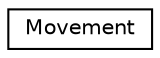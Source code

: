 digraph "Graphical Class Hierarchy"
{
 // LATEX_PDF_SIZE
  edge [fontname="Helvetica",fontsize="10",labelfontname="Helvetica",labelfontsize="10"];
  node [fontname="Helvetica",fontsize="10",shape=record];
  rankdir="LR";
  Node0 [label="Movement",height=0.2,width=0.4,color="black", fillcolor="white", style="filled",URL="$structMovement.html",tooltip=" "];
}
